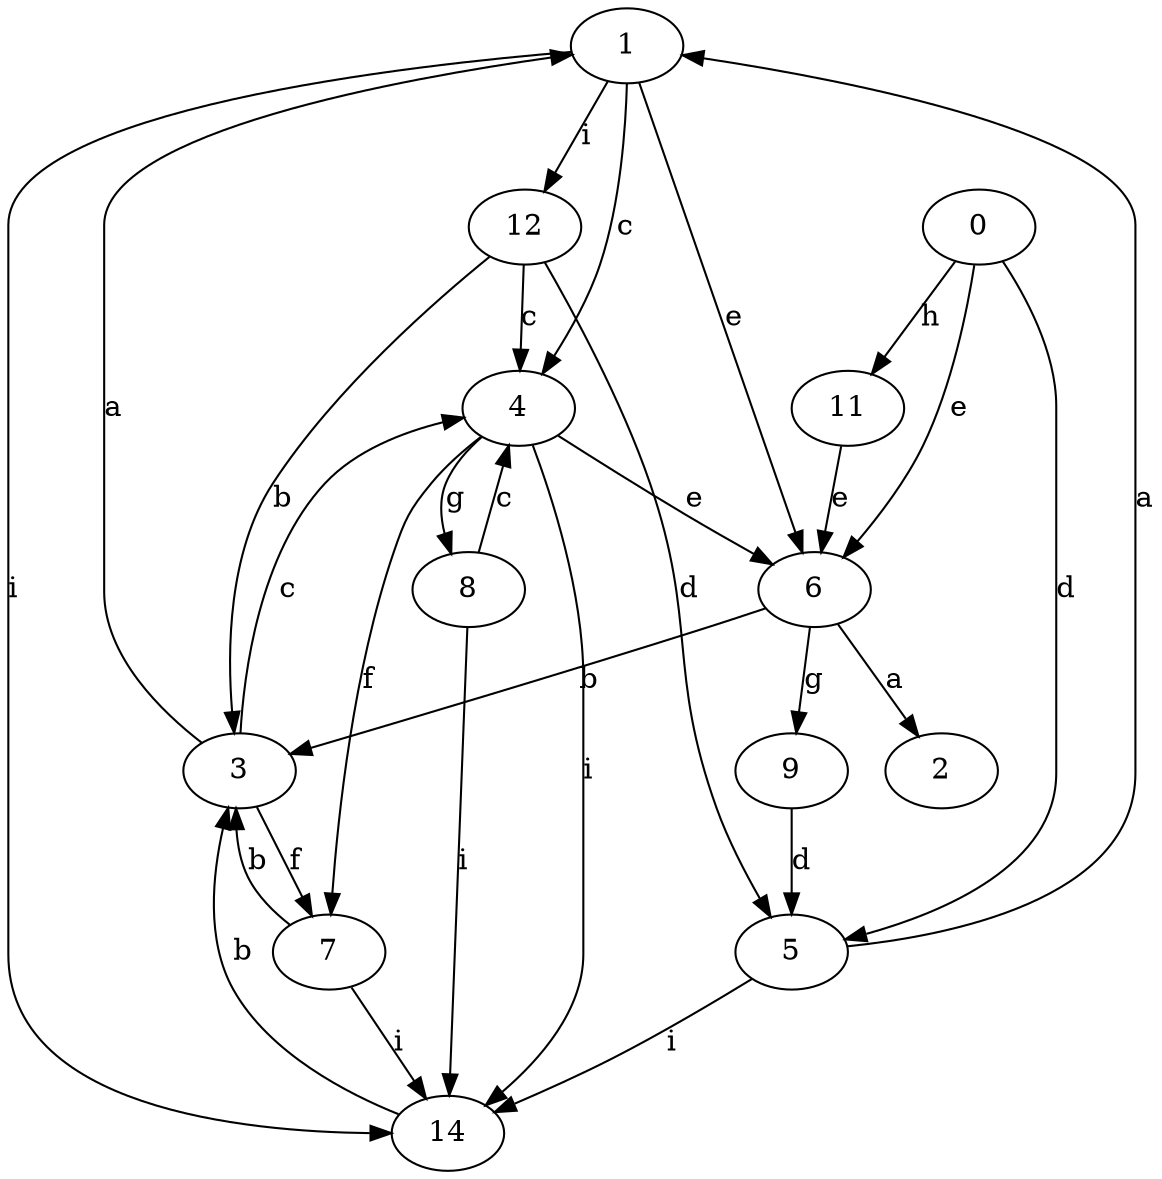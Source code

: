 strict digraph  {
1;
2;
3;
4;
5;
6;
7;
8;
0;
9;
11;
12;
14;
1 -> 4  [label=c];
1 -> 6  [label=e];
1 -> 12  [label=i];
1 -> 14  [label=i];
3 -> 1  [label=a];
3 -> 4  [label=c];
3 -> 7  [label=f];
4 -> 6  [label=e];
4 -> 7  [label=f];
4 -> 8  [label=g];
4 -> 14  [label=i];
5 -> 1  [label=a];
5 -> 14  [label=i];
6 -> 2  [label=a];
6 -> 3  [label=b];
6 -> 9  [label=g];
7 -> 3  [label=b];
7 -> 14  [label=i];
8 -> 4  [label=c];
8 -> 14  [label=i];
0 -> 5  [label=d];
0 -> 6  [label=e];
0 -> 11  [label=h];
9 -> 5  [label=d];
11 -> 6  [label=e];
12 -> 3  [label=b];
12 -> 4  [label=c];
12 -> 5  [label=d];
14 -> 3  [label=b];
}
